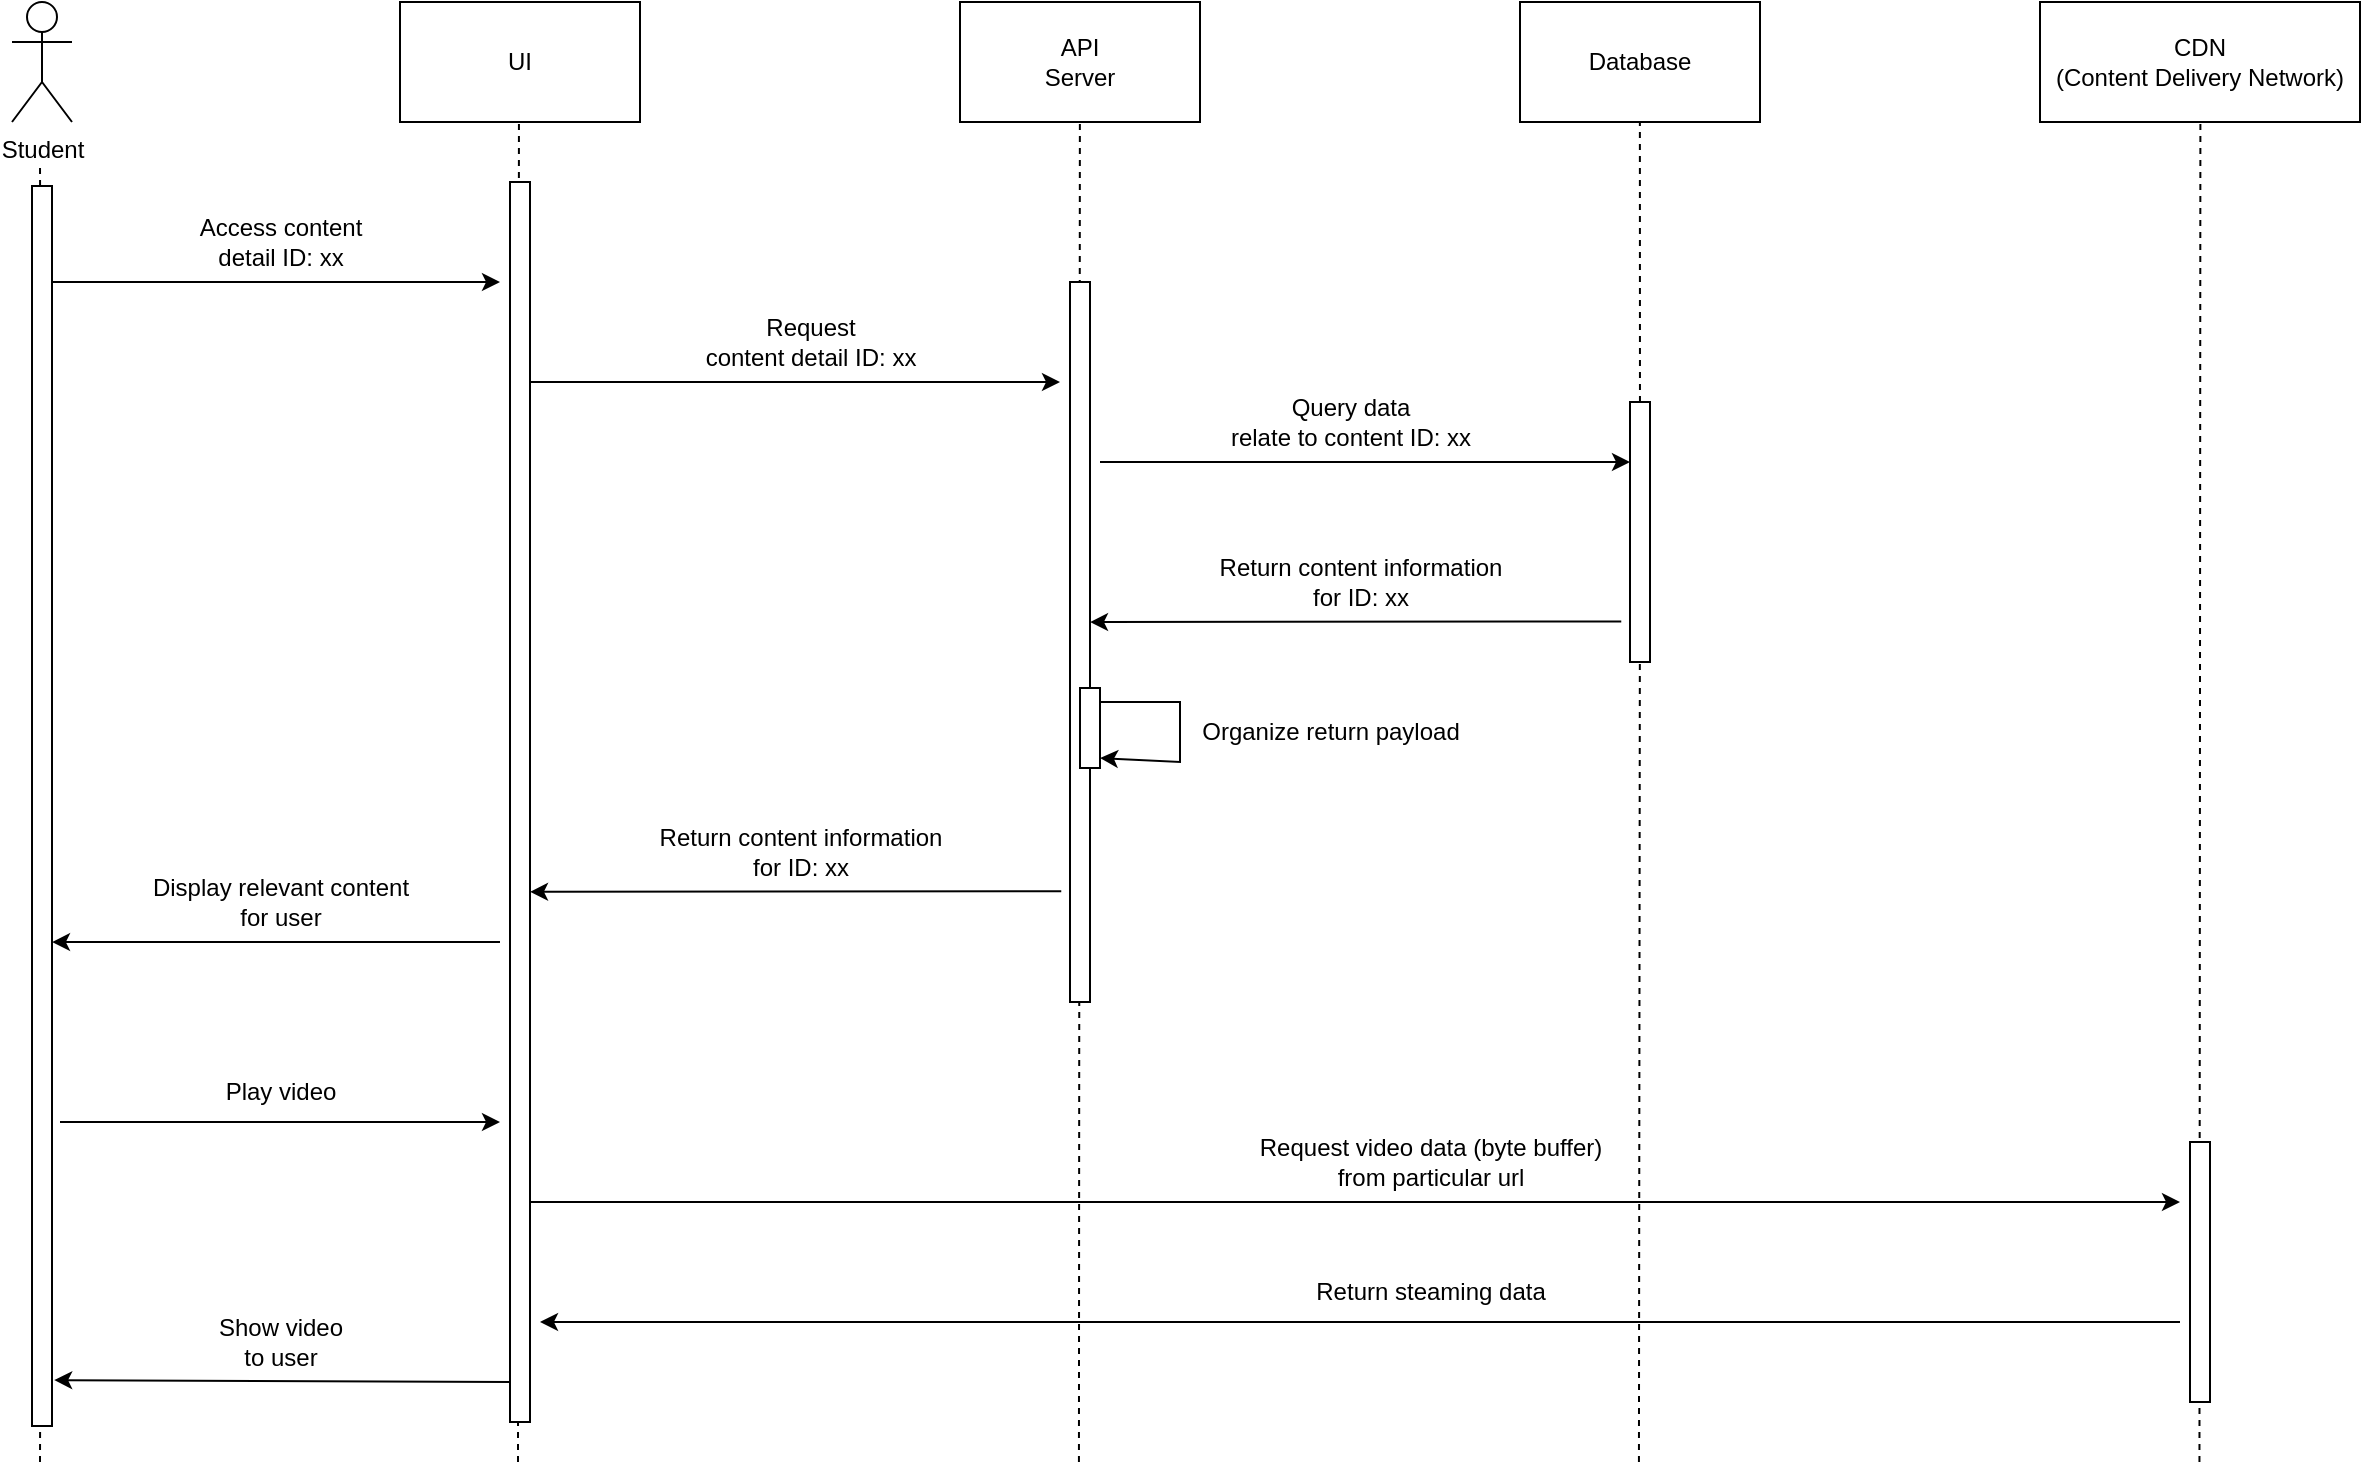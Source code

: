 <mxfile version="26.1.3">
  <diagram name="Page-1" id="2YHW4Xg_3vIvuOFXE-gm">
    <mxGraphModel dx="1379" dy="798" grid="1" gridSize="10" guides="1" tooltips="1" connect="1" arrows="1" fold="1" page="1" pageScale="1" pageWidth="850" pageHeight="1100" math="0" shadow="0">
      <root>
        <mxCell id="0" />
        <mxCell id="1" parent="0" />
        <mxCell id="1dc72ylVYyOBTAYNuu3b-1" value="Student" style="shape=umlActor;verticalLabelPosition=bottom;verticalAlign=top;html=1;" vertex="1" parent="1">
          <mxGeometry x="86" y="200" width="30" height="60" as="geometry" />
        </mxCell>
        <mxCell id="1dc72ylVYyOBTAYNuu3b-2" value="UI" style="rounded=0;whiteSpace=wrap;html=1;" vertex="1" parent="1">
          <mxGeometry x="280" y="200" width="120" height="60" as="geometry" />
        </mxCell>
        <mxCell id="1dc72ylVYyOBTAYNuu3b-3" value="API&lt;div&gt;Server&lt;/div&gt;" style="rounded=0;whiteSpace=wrap;html=1;" vertex="1" parent="1">
          <mxGeometry x="560" y="200" width="120" height="60" as="geometry" />
        </mxCell>
        <mxCell id="1dc72ylVYyOBTAYNuu3b-6" value="CDN&lt;div&gt;(Content Delivery Network)&lt;/div&gt;" style="rounded=0;whiteSpace=wrap;html=1;" vertex="1" parent="1">
          <mxGeometry x="1100" y="200" width="160" height="60" as="geometry" />
        </mxCell>
        <mxCell id="1dc72ylVYyOBTAYNuu3b-7" value="Database" style="rounded=0;whiteSpace=wrap;html=1;" vertex="1" parent="1">
          <mxGeometry x="840" y="200" width="120" height="60" as="geometry" />
        </mxCell>
        <mxCell id="1dc72ylVYyOBTAYNuu3b-8" value="" style="endArrow=none;dashed=1;html=1;rounded=0;" edge="1" parent="1" source="1dc72ylVYyOBTAYNuu3b-13">
          <mxGeometry width="50" height="50" relative="1" as="geometry">
            <mxPoint x="100" y="930" as="sourcePoint" />
            <mxPoint x="100" y="280" as="targetPoint" />
          </mxGeometry>
        </mxCell>
        <mxCell id="1dc72ylVYyOBTAYNuu3b-9" value="" style="endArrow=none;dashed=1;html=1;rounded=0;" edge="1" parent="1">
          <mxGeometry width="50" height="50" relative="1" as="geometry">
            <mxPoint x="339" y="930" as="sourcePoint" />
            <mxPoint x="339.47" y="260" as="targetPoint" />
          </mxGeometry>
        </mxCell>
        <mxCell id="1dc72ylVYyOBTAYNuu3b-10" value="" style="endArrow=none;dashed=1;html=1;rounded=0;" edge="1" parent="1">
          <mxGeometry width="50" height="50" relative="1" as="geometry">
            <mxPoint x="619.47" y="930" as="sourcePoint" />
            <mxPoint x="619.94" y="260" as="targetPoint" />
          </mxGeometry>
        </mxCell>
        <mxCell id="1dc72ylVYyOBTAYNuu3b-11" value="" style="endArrow=none;dashed=1;html=1;rounded=0;" edge="1" parent="1" source="1dc72ylVYyOBTAYNuu3b-21">
          <mxGeometry width="50" height="50" relative="1" as="geometry">
            <mxPoint x="899.47" y="930" as="sourcePoint" />
            <mxPoint x="899.94" y="260" as="targetPoint" />
          </mxGeometry>
        </mxCell>
        <mxCell id="1dc72ylVYyOBTAYNuu3b-12" value="" style="endArrow=none;dashed=1;html=1;rounded=0;" edge="1" parent="1">
          <mxGeometry width="50" height="50" relative="1" as="geometry">
            <mxPoint x="1179.73" y="930" as="sourcePoint" />
            <mxPoint x="1180.2" y="260" as="targetPoint" />
          </mxGeometry>
        </mxCell>
        <mxCell id="1dc72ylVYyOBTAYNuu3b-14" value="" style="endArrow=none;dashed=1;html=1;rounded=0;" edge="1" parent="1" target="1dc72ylVYyOBTAYNuu3b-13">
          <mxGeometry width="50" height="50" relative="1" as="geometry">
            <mxPoint x="100" y="930" as="sourcePoint" />
            <mxPoint x="100" y="280" as="targetPoint" />
          </mxGeometry>
        </mxCell>
        <mxCell id="1dc72ylVYyOBTAYNuu3b-13" value="" style="rounded=0;whiteSpace=wrap;html=1;" vertex="1" parent="1">
          <mxGeometry x="96" y="292" width="10" height="620" as="geometry" />
        </mxCell>
        <mxCell id="1dc72ylVYyOBTAYNuu3b-15" value="" style="rounded=0;whiteSpace=wrap;html=1;" vertex="1" parent="1">
          <mxGeometry x="335" y="290" width="10" height="620" as="geometry" />
        </mxCell>
        <mxCell id="1dc72ylVYyOBTAYNuu3b-16" value="" style="endArrow=classic;html=1;rounded=0;" edge="1" parent="1">
          <mxGeometry width="50" height="50" relative="1" as="geometry">
            <mxPoint x="106" y="340" as="sourcePoint" />
            <mxPoint x="330" y="340" as="targetPoint" />
          </mxGeometry>
        </mxCell>
        <mxCell id="1dc72ylVYyOBTAYNuu3b-17" value="Access content&lt;div&gt;detail ID: xx&lt;/div&gt;" style="text;html=1;align=center;verticalAlign=middle;resizable=0;points=[];autosize=1;strokeColor=none;fillColor=none;" vertex="1" parent="1">
          <mxGeometry x="170" y="300" width="100" height="40" as="geometry" />
        </mxCell>
        <mxCell id="1dc72ylVYyOBTAYNuu3b-18" value="" style="rounded=0;whiteSpace=wrap;html=1;" vertex="1" parent="1">
          <mxGeometry x="615" y="340" width="10" height="360" as="geometry" />
        </mxCell>
        <mxCell id="1dc72ylVYyOBTAYNuu3b-19" value="" style="endArrow=classic;html=1;rounded=0;" edge="1" parent="1">
          <mxGeometry width="50" height="50" relative="1" as="geometry">
            <mxPoint x="345" y="390" as="sourcePoint" />
            <mxPoint x="610" y="390" as="targetPoint" />
          </mxGeometry>
        </mxCell>
        <mxCell id="1dc72ylVYyOBTAYNuu3b-20" value="Request&lt;div&gt;content detail ID: xx&lt;/div&gt;" style="text;html=1;align=center;verticalAlign=middle;resizable=0;points=[];autosize=1;strokeColor=none;fillColor=none;" vertex="1" parent="1">
          <mxGeometry x="420" y="350" width="130" height="40" as="geometry" />
        </mxCell>
        <mxCell id="1dc72ylVYyOBTAYNuu3b-22" value="" style="endArrow=none;dashed=1;html=1;rounded=0;" edge="1" parent="1" target="1dc72ylVYyOBTAYNuu3b-21">
          <mxGeometry width="50" height="50" relative="1" as="geometry">
            <mxPoint x="899.47" y="930" as="sourcePoint" />
            <mxPoint x="899.94" y="260" as="targetPoint" />
          </mxGeometry>
        </mxCell>
        <mxCell id="1dc72ylVYyOBTAYNuu3b-21" value="" style="rounded=0;whiteSpace=wrap;html=1;" vertex="1" parent="1">
          <mxGeometry x="895" y="400" width="10" height="130" as="geometry" />
        </mxCell>
        <mxCell id="1dc72ylVYyOBTAYNuu3b-24" value="" style="endArrow=classic;html=1;rounded=0;" edge="1" parent="1">
          <mxGeometry width="50" height="50" relative="1" as="geometry">
            <mxPoint x="630" y="430" as="sourcePoint" />
            <mxPoint x="895" y="430" as="targetPoint" />
          </mxGeometry>
        </mxCell>
        <mxCell id="1dc72ylVYyOBTAYNuu3b-25" value="Query data&lt;div&gt;relate to content ID: xx&lt;/div&gt;" style="text;html=1;align=center;verticalAlign=middle;resizable=0;points=[];autosize=1;strokeColor=none;fillColor=none;" vertex="1" parent="1">
          <mxGeometry x="685" y="390" width="140" height="40" as="geometry" />
        </mxCell>
        <mxCell id="1dc72ylVYyOBTAYNuu3b-27" value="" style="endArrow=classic;html=1;rounded=0;entryX=1.331;entryY=0.315;entryDx=0;entryDy=0;entryPerimeter=0;exitX=-0.106;exitY=0.696;exitDx=0;exitDy=0;exitPerimeter=0;" edge="1" parent="1">
          <mxGeometry width="50" height="50" relative="1" as="geometry">
            <mxPoint x="890.63" y="509.69" as="sourcePoint" />
            <mxPoint x="625" y="510.04" as="targetPoint" />
          </mxGeometry>
        </mxCell>
        <mxCell id="1dc72ylVYyOBTAYNuu3b-28" value="&lt;div&gt;Return content information&lt;/div&gt;&lt;div&gt;for ID: xx&lt;/div&gt;" style="text;html=1;align=center;verticalAlign=middle;resizable=0;points=[];autosize=1;strokeColor=none;fillColor=none;" vertex="1" parent="1">
          <mxGeometry x="680" y="470" width="160" height="40" as="geometry" />
        </mxCell>
        <mxCell id="1dc72ylVYyOBTAYNuu3b-29" value="" style="endArrow=classic;html=1;rounded=0;entryX=1.331;entryY=0.315;entryDx=0;entryDy=0;entryPerimeter=0;exitX=-0.106;exitY=0.696;exitDx=0;exitDy=0;exitPerimeter=0;" edge="1" parent="1">
          <mxGeometry width="50" height="50" relative="1" as="geometry">
            <mxPoint x="610.63" y="644.57" as="sourcePoint" />
            <mxPoint x="345" y="644.92" as="targetPoint" />
          </mxGeometry>
        </mxCell>
        <mxCell id="1dc72ylVYyOBTAYNuu3b-30" value="&lt;div&gt;Return content information&lt;/div&gt;&lt;div&gt;for ID: xx&lt;/div&gt;" style="text;html=1;align=center;verticalAlign=middle;resizable=0;points=[];autosize=1;strokeColor=none;fillColor=none;" vertex="1" parent="1">
          <mxGeometry x="400" y="604.88" width="160" height="40" as="geometry" />
        </mxCell>
        <mxCell id="1dc72ylVYyOBTAYNuu3b-31" value="" style="html=1;points=[[0,0,0,0,5],[0,1,0,0,-5],[1,0,0,0,5],[1,1,0,0,-5]];perimeter=orthogonalPerimeter;outlineConnect=0;targetShapes=umlLifeline;portConstraint=eastwest;newEdgeStyle={&quot;curved&quot;:0,&quot;rounded&quot;:0};" vertex="1" parent="1">
          <mxGeometry x="620" y="543" width="10" height="40" as="geometry" />
        </mxCell>
        <mxCell id="1dc72ylVYyOBTAYNuu3b-32" value="" style="endArrow=classic;html=1;rounded=0;entryX=1;entryY=1;entryDx=0;entryDy=-5;entryPerimeter=0;" edge="1" parent="1" target="1dc72ylVYyOBTAYNuu3b-31">
          <mxGeometry width="50" height="50" relative="1" as="geometry">
            <mxPoint x="630" y="550" as="sourcePoint" />
            <mxPoint x="640" y="580" as="targetPoint" />
            <Array as="points">
              <mxPoint x="670" y="550" />
              <mxPoint x="670" y="570" />
              <mxPoint x="670" y="580" />
            </Array>
          </mxGeometry>
        </mxCell>
        <mxCell id="1dc72ylVYyOBTAYNuu3b-33" value="Organize return payload" style="text;html=1;align=center;verticalAlign=middle;resizable=0;points=[];autosize=1;strokeColor=none;fillColor=none;" vertex="1" parent="1">
          <mxGeometry x="670" y="550" width="150" height="30" as="geometry" />
        </mxCell>
        <mxCell id="1dc72ylVYyOBTAYNuu3b-34" value="" style="endArrow=classic;html=1;rounded=0;entryX=1.331;entryY=0.315;entryDx=0;entryDy=0;entryPerimeter=0;" edge="1" parent="1">
          <mxGeometry width="50" height="50" relative="1" as="geometry">
            <mxPoint x="330" y="670" as="sourcePoint" />
            <mxPoint x="106" y="670.04" as="targetPoint" />
          </mxGeometry>
        </mxCell>
        <mxCell id="1dc72ylVYyOBTAYNuu3b-35" value="&lt;div&gt;Display relevant content&lt;/div&gt;&lt;div&gt;for user&lt;/div&gt;" style="text;html=1;align=center;verticalAlign=middle;resizable=0;points=[];autosize=1;strokeColor=none;fillColor=none;" vertex="1" parent="1">
          <mxGeometry x="145" y="630" width="150" height="40" as="geometry" />
        </mxCell>
        <mxCell id="1dc72ylVYyOBTAYNuu3b-36" value="" style="rounded=0;whiteSpace=wrap;html=1;" vertex="1" parent="1">
          <mxGeometry x="1175" y="770" width="10" height="130" as="geometry" />
        </mxCell>
        <mxCell id="1dc72ylVYyOBTAYNuu3b-37" value="" style="endArrow=classic;html=1;rounded=0;" edge="1" parent="1">
          <mxGeometry width="50" height="50" relative="1" as="geometry">
            <mxPoint x="110" y="760" as="sourcePoint" />
            <mxPoint x="330" y="760" as="targetPoint" />
          </mxGeometry>
        </mxCell>
        <mxCell id="1dc72ylVYyOBTAYNuu3b-38" value="&lt;div&gt;Play video&lt;/div&gt;" style="text;html=1;align=center;verticalAlign=middle;resizable=0;points=[];autosize=1;strokeColor=none;fillColor=none;" vertex="1" parent="1">
          <mxGeometry x="180" y="730" width="80" height="30" as="geometry" />
        </mxCell>
        <mxCell id="1dc72ylVYyOBTAYNuu3b-39" value="" style="endArrow=classic;html=1;rounded=0;" edge="1" parent="1">
          <mxGeometry width="50" height="50" relative="1" as="geometry">
            <mxPoint x="345" y="800" as="sourcePoint" />
            <mxPoint x="1170" y="800" as="targetPoint" />
          </mxGeometry>
        </mxCell>
        <mxCell id="1dc72ylVYyOBTAYNuu3b-40" value="&lt;div&gt;Request video data (byte buffer)&lt;/div&gt;&lt;div&gt;from particular url&lt;/div&gt;" style="text;html=1;align=center;verticalAlign=middle;resizable=0;points=[];autosize=1;strokeColor=none;fillColor=none;" vertex="1" parent="1">
          <mxGeometry x="700" y="760" width="190" height="40" as="geometry" />
        </mxCell>
        <mxCell id="1dc72ylVYyOBTAYNuu3b-43" value="" style="endArrow=classic;html=1;rounded=0;" edge="1" parent="1">
          <mxGeometry width="50" height="50" relative="1" as="geometry">
            <mxPoint x="1170" y="860" as="sourcePoint" />
            <mxPoint x="350" y="860" as="targetPoint" />
          </mxGeometry>
        </mxCell>
        <mxCell id="1dc72ylVYyOBTAYNuu3b-44" value="&lt;div&gt;Return steaming data&lt;/div&gt;" style="text;html=1;align=center;verticalAlign=middle;resizable=0;points=[];autosize=1;strokeColor=none;fillColor=none;" vertex="1" parent="1">
          <mxGeometry x="725" y="830" width="140" height="30" as="geometry" />
        </mxCell>
        <mxCell id="1dc72ylVYyOBTAYNuu3b-45" value="" style="endArrow=classic;html=1;rounded=0;entryX=1.109;entryY=0.963;entryDx=0;entryDy=0;entryPerimeter=0;" edge="1" parent="1" target="1dc72ylVYyOBTAYNuu3b-13">
          <mxGeometry width="50" height="50" relative="1" as="geometry">
            <mxPoint x="335" y="890" as="sourcePoint" />
            <mxPoint x="555" y="890" as="targetPoint" />
          </mxGeometry>
        </mxCell>
        <mxCell id="1dc72ylVYyOBTAYNuu3b-46" value="Show video&lt;div&gt;to user&lt;/div&gt;" style="text;html=1;align=center;verticalAlign=middle;resizable=0;points=[];autosize=1;strokeColor=none;fillColor=none;" vertex="1" parent="1">
          <mxGeometry x="175" y="850" width="90" height="40" as="geometry" />
        </mxCell>
      </root>
    </mxGraphModel>
  </diagram>
</mxfile>
